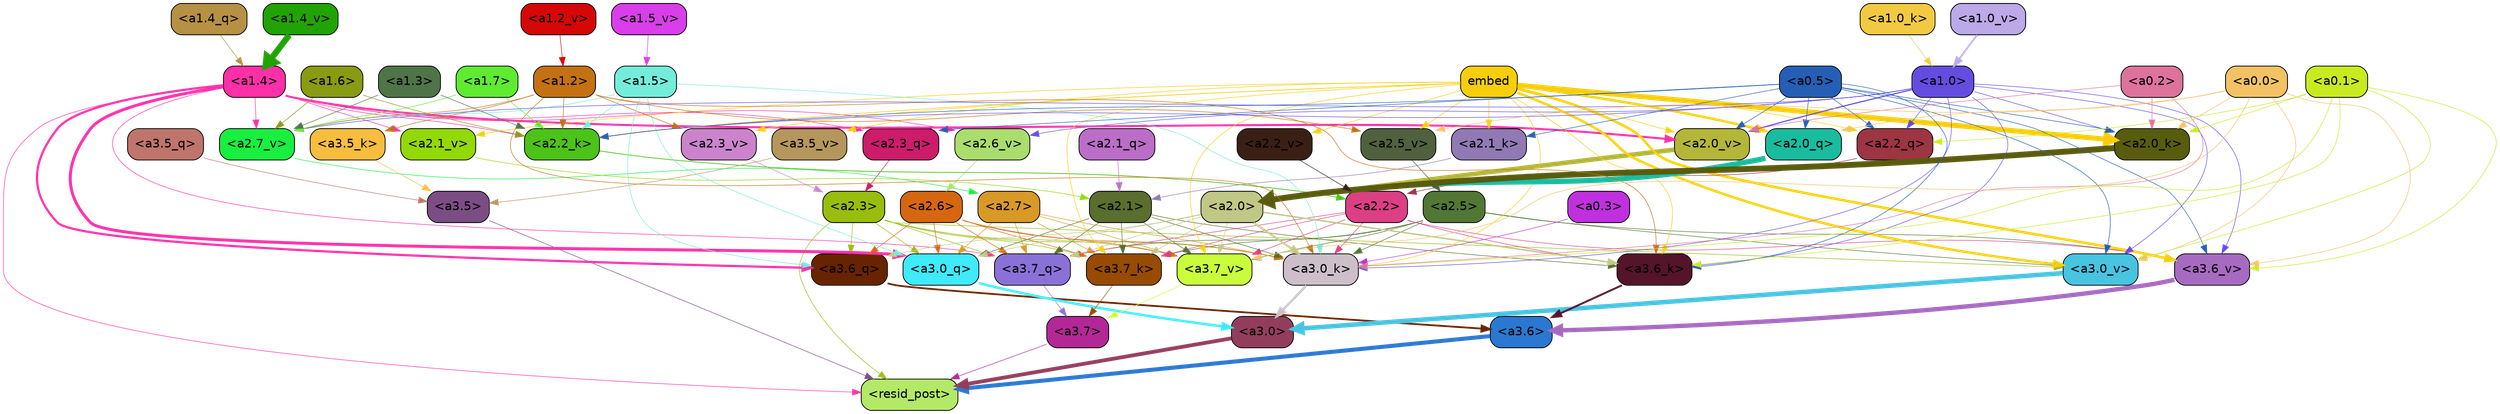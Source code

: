 strict digraph "" {
	graph [bgcolor=transparent,
		layout=dot,
		overlap=false,
		splines=true
	];
	"<a3.7>"	[color=black,
		fillcolor="#b32896",
		fontname=Helvetica,
		shape=box,
		style="filled, rounded"];
	"<resid_post>"	[color=black,
		fillcolor="#b4e967",
		fontname=Helvetica,
		shape=box,
		style="filled, rounded"];
	"<a3.7>" -> "<resid_post>"	[color="#b32896",
		penwidth=0.6];
	"<a3.6>"	[color=black,
		fillcolor="#2a78d1",
		fontname=Helvetica,
		shape=box,
		style="filled, rounded"];
	"<a3.6>" -> "<resid_post>"	[color="#2a78d1",
		penwidth=4.648244500160217];
	"<a3.5>"	[color=black,
		fillcolor="#7c4d85",
		fontname=Helvetica,
		shape=box,
		style="filled, rounded"];
	"<a3.5>" -> "<resid_post>"	[color="#7c4d85",
		penwidth=0.6];
	"<a3.0>"	[color=black,
		fillcolor="#933d5d",
		fontname=Helvetica,
		shape=box,
		style="filled, rounded"];
	"<a3.0>" -> "<resid_post>"	[color="#933d5d",
		penwidth=4.3288813829422];
	"<a2.3>"	[color=black,
		fillcolor="#98bd0d",
		fontname=Helvetica,
		shape=box,
		style="filled, rounded"];
	"<a2.3>" -> "<resid_post>"	[color="#98bd0d",
		penwidth=0.6];
	"<a3.7_q>"	[color=black,
		fillcolor="#8a71d8",
		fontname=Helvetica,
		shape=box,
		style="filled, rounded"];
	"<a2.3>" -> "<a3.7_q>"	[color="#98bd0d",
		penwidth=0.6];
	"<a3.6_q>"	[color=black,
		fillcolor="#682300",
		fontname=Helvetica,
		shape=box,
		style="filled, rounded"];
	"<a2.3>" -> "<a3.6_q>"	[color="#98bd0d",
		penwidth=0.6];
	"<a3.0_q>"	[color=black,
		fillcolor="#3feafa",
		fontname=Helvetica,
		shape=box,
		style="filled, rounded"];
	"<a2.3>" -> "<a3.0_q>"	[color="#98bd0d",
		penwidth=0.6];
	"<a3.7_k>"	[color=black,
		fillcolor="#974b03",
		fontname=Helvetica,
		shape=box,
		style="filled, rounded"];
	"<a2.3>" -> "<a3.7_k>"	[color="#98bd0d",
		penwidth=0.6];
	"<a3.0_k>"	[color=black,
		fillcolor="#ccbfca",
		fontname=Helvetica,
		shape=box,
		style="filled, rounded"];
	"<a2.3>" -> "<a3.0_k>"	[color="#98bd0d",
		penwidth=0.6];
	"<a3.7_v>"	[color=black,
		fillcolor="#c9fd3b",
		fontname=Helvetica,
		shape=box,
		style="filled, rounded"];
	"<a2.3>" -> "<a3.7_v>"	[color="#98bd0d",
		penwidth=0.6];
	"<a3.0_v>"	[color=black,
		fillcolor="#47c4e0",
		fontname=Helvetica,
		shape=box,
		style="filled, rounded"];
	"<a2.3>" -> "<a3.0_v>"	[color="#98bd0d",
		penwidth=0.6];
	"<a1.4>"	[color=black,
		fillcolor="#fe2fa7",
		fontname=Helvetica,
		shape=box,
		style="filled, rounded"];
	"<a1.4>" -> "<resid_post>"	[color="#fe2fa7",
		penwidth=0.6];
	"<a1.4>" -> "<a3.7_q>"	[color="#fe2fa7",
		penwidth=0.6];
	"<a1.4>" -> "<a3.6_q>"	[color="#fe2fa7",
		penwidth=2.5397292599081993];
	"<a1.4>" -> "<a3.0_q>"	[color="#fe2fa7",
		penwidth=3.3985572457313538];
	"<a2.3_q>"	[color=black,
		fillcolor="#cc1c6a",
		fontname=Helvetica,
		shape=box,
		style="filled, rounded"];
	"<a1.4>" -> "<a2.3_q>"	[color="#fe2fa7",
		penwidth=0.6];
	"<a2.2_k>"	[color=black,
		fillcolor="#4cc318",
		fontname=Helvetica,
		shape=box,
		style="filled, rounded"];
	"<a1.4>" -> "<a2.2_k>"	[color="#fe2fa7",
		penwidth=0.6];
	"<a2.7_v>"	[color=black,
		fillcolor="#19ef3f",
		fontname=Helvetica,
		shape=box,
		style="filled, rounded"];
	"<a1.4>" -> "<a2.7_v>"	[color="#fe2fa7",
		penwidth=0.6];
	"<a2.6_v>"	[color=black,
		fillcolor="#aadd6e",
		fontname=Helvetica,
		shape=box,
		style="filled, rounded"];
	"<a1.4>" -> "<a2.6_v>"	[color="#fe2fa7",
		penwidth=0.6];
	"<a2.1_v>"	[color=black,
		fillcolor="#92d907",
		fontname=Helvetica,
		shape=box,
		style="filled, rounded"];
	"<a1.4>" -> "<a2.1_v>"	[color="#fe2fa7",
		penwidth=0.6];
	"<a2.0_v>"	[color=black,
		fillcolor="#b4b639",
		fontname=Helvetica,
		shape=box,
		style="filled, rounded"];
	"<a1.4>" -> "<a2.0_v>"	[color="#fe2fa7",
		penwidth=2.3308929204940796];
	"<a3.7_q>" -> "<a3.7>"	[color="#8a71d8",
		penwidth=0.6];
	"<a3.6_q>" -> "<a3.6>"	[color="#682300",
		penwidth=2.03758105635643];
	"<a3.5_q>"	[color=black,
		fillcolor="#bf756b",
		fontname=Helvetica,
		shape=box,
		style="filled, rounded"];
	"<a3.5_q>" -> "<a3.5>"	[color="#bf756b",
		penwidth=0.6];
	"<a3.0_q>" -> "<a3.0>"	[color="#3feafa",
		penwidth=2.8638100624084473];
	"<a3.7_k>" -> "<a3.7>"	[color="#974b03",
		penwidth=0.6];
	"<a3.6_k>"	[color=black,
		fillcolor="#54142a",
		fontname=Helvetica,
		shape=box,
		style="filled, rounded"];
	"<a3.6_k>" -> "<a3.6>"	[color="#54142a",
		penwidth=2.174198240041733];
	"<a3.5_k>"	[color=black,
		fillcolor="#f7bd3f",
		fontname=Helvetica,
		shape=box,
		style="filled, rounded"];
	"<a3.5_k>" -> "<a3.5>"	[color="#f7bd3f",
		penwidth=0.6];
	"<a3.0_k>" -> "<a3.0>"	[color="#ccbfca",
		penwidth=2.6274144649505615];
	"<a3.7_v>" -> "<a3.7>"	[color="#c9fd3b",
		penwidth=0.6];
	"<a3.6_v>"	[color=black,
		fillcolor="#a76ac1",
		fontname=Helvetica,
		shape=box,
		style="filled, rounded"];
	"<a3.6_v>" -> "<a3.6>"	[color="#a76ac1",
		penwidth=5.002329230308533];
	"<a3.5_v>"	[color=black,
		fillcolor="#b5965d",
		fontname=Helvetica,
		shape=box,
		style="filled, rounded"];
	"<a3.5_v>" -> "<a3.5>"	[color="#b5965d",
		penwidth=0.6];
	"<a3.0_v>" -> "<a3.0>"	[color="#47c4e0",
		penwidth=5.188832879066467];
	"<a2.7>"	[color=black,
		fillcolor="#d99927",
		fontname=Helvetica,
		shape=box,
		style="filled, rounded"];
	"<a2.7>" -> "<a3.7_q>"	[color="#d99927",
		penwidth=0.6];
	"<a2.7>" -> "<a3.0_q>"	[color="#d99927",
		penwidth=0.6];
	"<a2.7>" -> "<a3.7_k>"	[color="#d99927",
		penwidth=0.6];
	"<a2.7>" -> "<a3.0_k>"	[color="#d99927",
		penwidth=0.6];
	"<a2.7>" -> "<a3.7_v>"	[color="#d99927",
		penwidth=0.6];
	"<a2.6>"	[color=black,
		fillcolor="#d66710",
		fontname=Helvetica,
		shape=box,
		style="filled, rounded"];
	"<a2.6>" -> "<a3.7_q>"	[color="#d66710",
		penwidth=0.6];
	"<a2.6>" -> "<a3.6_q>"	[color="#d66710",
		penwidth=0.6];
	"<a2.6>" -> "<a3.0_q>"	[color="#d66710",
		penwidth=0.6];
	"<a2.6>" -> "<a3.7_k>"	[color="#d66710",
		penwidth=0.6];
	"<a2.6>" -> "<a3.0_k>"	[color="#d66710",
		penwidth=0.6];
	"<a2.6>" -> "<a3.7_v>"	[color="#d66710",
		penwidth=0.6];
	"<a2.5>"	[color=black,
		fillcolor="#517735",
		fontname=Helvetica,
		shape=box,
		style="filled, rounded"];
	"<a2.5>" -> "<a3.7_q>"	[color="#517735",
		penwidth=0.6];
	"<a2.5>" -> "<a3.7_k>"	[color="#517735",
		penwidth=0.6];
	"<a2.5>" -> "<a3.0_k>"	[color="#517735",
		penwidth=0.6];
	"<a2.5>" -> "<a3.7_v>"	[color="#517735",
		penwidth=0.6];
	"<a2.5>" -> "<a3.6_v>"	[color="#517735",
		penwidth=0.6];
	"<a2.5>" -> "<a3.0_v>"	[color="#517735",
		penwidth=0.6];
	"<a2.2>"	[color=black,
		fillcolor="#dd3f85",
		fontname=Helvetica,
		shape=box,
		style="filled, rounded"];
	"<a2.2>" -> "<a3.7_q>"	[color="#dd3f85",
		penwidth=0.6];
	"<a2.2>" -> "<a3.7_k>"	[color="#dd3f85",
		penwidth=0.6];
	"<a2.2>" -> "<a3.6_k>"	[color="#dd3f85",
		penwidth=0.6];
	"<a2.2>" -> "<a3.0_k>"	[color="#dd3f85",
		penwidth=0.6];
	"<a2.2>" -> "<a3.7_v>"	[color="#dd3f85",
		penwidth=0.6];
	"<a2.2>" -> "<a3.6_v>"	[color="#dd3f85",
		penwidth=0.6];
	"<a2.1>"	[color=black,
		fillcolor="#5a6e2e",
		fontname=Helvetica,
		shape=box,
		style="filled, rounded"];
	"<a2.1>" -> "<a3.7_q>"	[color="#5a6e2e",
		penwidth=0.6];
	"<a2.1>" -> "<a3.0_q>"	[color="#5a6e2e",
		penwidth=0.6];
	"<a2.1>" -> "<a3.7_k>"	[color="#5a6e2e",
		penwidth=0.6];
	"<a2.1>" -> "<a3.6_k>"	[color="#5a6e2e",
		penwidth=0.6];
	"<a2.1>" -> "<a3.0_k>"	[color="#5a6e2e",
		penwidth=0.6];
	"<a2.1>" -> "<a3.7_v>"	[color="#5a6e2e",
		penwidth=0.6];
	"<a2.0>"	[color=black,
		fillcolor="#c1c785",
		fontname=Helvetica,
		shape=box,
		style="filled, rounded"];
	"<a2.0>" -> "<a3.7_q>"	[color="#c1c785",
		penwidth=0.6];
	"<a2.0>" -> "<a3.6_q>"	[color="#c1c785",
		penwidth=0.6];
	"<a2.0>" -> "<a3.0_q>"	[color="#c1c785",
		penwidth=0.6];
	"<a2.0>" -> "<a3.7_k>"	[color="#c1c785",
		penwidth=0.6];
	"<a2.0>" -> "<a3.6_k>"	[color="#c1c785",
		penwidth=1.5717863738536835];
	"<a2.0>" -> "<a3.0_k>"	[color="#c1c785",
		penwidth=2.205150544643402];
	"<a2.0>" -> "<a3.7_v>"	[color="#c1c785",
		penwidth=0.6];
	"<a1.5>"	[color=black,
		fillcolor="#73edda",
		fontname=Helvetica,
		shape=box,
		style="filled, rounded"];
	"<a1.5>" -> "<a3.6_q>"	[color="#73edda",
		penwidth=0.6];
	"<a1.5>" -> "<a3.0_q>"	[color="#73edda",
		penwidth=0.6];
	"<a1.5>" -> "<a3.0_k>"	[color="#73edda",
		penwidth=0.6];
	"<a1.5>" -> "<a2.2_k>"	[color="#73edda",
		penwidth=0.6];
	"<a1.5>" -> "<a2.7_v>"	[color="#73edda",
		penwidth=0.6];
	embed	[color=black,
		fillcolor="#f7ce0b",
		fontname=Helvetica,
		shape=box,
		style="filled, rounded"];
	embed -> "<a3.7_k>"	[color="#f7ce0b",
		penwidth=0.6];
	embed -> "<a3.6_k>"	[color="#f7ce0b",
		penwidth=0.6];
	embed -> "<a3.0_k>"	[color="#f7ce0b",
		penwidth=0.6];
	embed -> "<a3.7_v>"	[color="#f7ce0b",
		penwidth=0.6];
	embed -> "<a3.6_v>"	[color="#f7ce0b",
		penwidth=2.882729172706604];
	embed -> "<a3.5_v>"	[color="#f7ce0b",
		penwidth=0.6];
	embed -> "<a3.0_v>"	[color="#f7ce0b",
		penwidth=2.812090039253235];
	"<a2.2_q>"	[color=black,
		fillcolor="#9d3543",
		fontname=Helvetica,
		shape=box,
		style="filled, rounded"];
	embed -> "<a2.2_q>"	[color="#f7ce0b",
		penwidth=0.6];
	"<a2.0_q>"	[color=black,
		fillcolor="#19bc9f",
		fontname=Helvetica,
		shape=box,
		style="filled, rounded"];
	embed -> "<a2.0_q>"	[color="#f7ce0b",
		penwidth=2.773140072822571];
	embed -> "<a2.2_k>"	[color="#f7ce0b",
		penwidth=0.6694881916046143];
	"<a2.1_k>"	[color=black,
		fillcolor="#917ab4",
		fontname=Helvetica,
		shape=box,
		style="filled, rounded"];
	embed -> "<a2.1_k>"	[color="#f7ce0b",
		penwidth=0.6];
	"<a2.0_k>"	[color=black,
		fillcolor="#595b0e",
		fontname=Helvetica,
		shape=box,
		style="filled, rounded"];
	embed -> "<a2.0_k>"	[color="#f7ce0b",
		penwidth=5.809704422950745];
	"<a2.5_v>"	[color=black,
		fillcolor="#4f613d",
		fontname=Helvetica,
		shape=box,
		style="filled, rounded"];
	embed -> "<a2.5_v>"	[color="#f7ce0b",
		penwidth=0.6];
	"<a2.3_v>"	[color=black,
		fillcolor="#cb84cc",
		fontname=Helvetica,
		shape=box,
		style="filled, rounded"];
	embed -> "<a2.3_v>"	[color="#f7ce0b",
		penwidth=0.6];
	"<a2.2_v>"	[color=black,
		fillcolor="#3a1f15",
		fontname=Helvetica,
		shape=box,
		style="filled, rounded"];
	embed -> "<a2.2_v>"	[color="#f7ce0b",
		penwidth=0.6];
	embed -> "<a2.1_v>"	[color="#f7ce0b",
		penwidth=0.6];
	embed -> "<a2.0_v>"	[color="#f7ce0b",
		penwidth=0.6];
	"<a1.2>"	[color=black,
		fillcolor="#c37113",
		fontname=Helvetica,
		shape=box,
		style="filled, rounded"];
	"<a1.2>" -> "<a3.6_k>"	[color="#c37113",
		penwidth=0.6];
	"<a1.2>" -> "<a3.5_k>"	[color="#c37113",
		penwidth=0.6];
	"<a1.2>" -> "<a3.0_k>"	[color="#c37113",
		penwidth=0.6];
	"<a1.2>" -> "<a2.2_k>"	[color="#c37113",
		penwidth=0.6];
	"<a1.2>" -> "<a2.7_v>"	[color="#c37113",
		penwidth=0.6];
	"<a1.2>" -> "<a2.5_v>"	[color="#c37113",
		penwidth=0.6];
	"<a1.2>" -> "<a2.3_v>"	[color="#c37113",
		penwidth=0.6];
	"<a1.0>"	[color=black,
		fillcolor="#644ce1",
		fontname=Helvetica,
		shape=box,
		style="filled, rounded"];
	"<a1.0>" -> "<a3.6_k>"	[color="#644ce1",
		penwidth=0.6];
	"<a1.0>" -> "<a3.0_k>"	[color="#644ce1",
		penwidth=0.6];
	"<a1.0>" -> "<a3.6_v>"	[color="#644ce1",
		penwidth=0.6];
	"<a1.0>" -> "<a3.0_v>"	[color="#644ce1",
		penwidth=0.6];
	"<a1.0>" -> "<a2.2_q>"	[color="#644ce1",
		penwidth=0.6];
	"<a1.0>" -> "<a2.2_k>"	[color="#644ce1",
		penwidth=0.6];
	"<a1.0>" -> "<a2.0_k>"	[color="#644ce1",
		penwidth=0.6];
	"<a1.0>" -> "<a2.7_v>"	[color="#644ce1",
		penwidth=0.6];
	"<a1.0>" -> "<a2.6_v>"	[color="#644ce1",
		penwidth=0.6];
	"<a1.0>" -> "<a2.0_v>"	[color="#644ce1",
		penwidth=1.2632839679718018];
	"<a0.5>"	[color=black,
		fillcolor="#255fb5",
		fontname=Helvetica,
		shape=box,
		style="filled, rounded"];
	"<a0.5>" -> "<a3.6_k>"	[color="#255fb5",
		penwidth=0.6];
	"<a0.5>" -> "<a3.6_v>"	[color="#255fb5",
		penwidth=0.6];
	"<a0.5>" -> "<a3.0_v>"	[color="#255fb5",
		penwidth=0.6281400918960571];
	"<a0.5>" -> "<a2.3_q>"	[color="#255fb5",
		penwidth=0.6];
	"<a0.5>" -> "<a2.2_q>"	[color="#255fb5",
		penwidth=0.6];
	"<a0.5>" -> "<a2.0_q>"	[color="#255fb5",
		penwidth=0.6];
	"<a0.5>" -> "<a2.2_k>"	[color="#255fb5",
		penwidth=0.6];
	"<a0.5>" -> "<a2.1_k>"	[color="#255fb5",
		penwidth=0.6];
	"<a0.5>" -> "<a2.0_k>"	[color="#255fb5",
		penwidth=0.6196913719177246];
	"<a0.5>" -> "<a2.0_v>"	[color="#255fb5",
		penwidth=0.6];
	"<a0.1>"	[color=black,
		fillcolor="#c8eb1f",
		fontname=Helvetica,
		shape=box,
		style="filled, rounded"];
	"<a0.1>" -> "<a3.6_k>"	[color="#c8eb1f",
		penwidth=0.6];
	"<a0.1>" -> "<a3.0_k>"	[color="#c8eb1f",
		penwidth=0.6];
	"<a0.1>" -> "<a3.6_v>"	[color="#c8eb1f",
		penwidth=0.6];
	"<a0.1>" -> "<a3.0_v>"	[color="#c8eb1f",
		penwidth=0.6];
	"<a0.1>" -> "<a2.2_q>"	[color="#c8eb1f",
		penwidth=0.6];
	"<a0.1>" -> "<a2.0_k>"	[color="#c8eb1f",
		penwidth=0.6];
	"<a0.3>"	[color=black,
		fillcolor="#c030df",
		fontname=Helvetica,
		shape=box,
		style="filled, rounded"];
	"<a0.3>" -> "<a3.0_k>"	[color="#c030df",
		penwidth=0.6];
	"<a0.2>"	[color=black,
		fillcolor="#dd739c",
		fontname=Helvetica,
		shape=box,
		style="filled, rounded"];
	"<a0.2>" -> "<a3.0_k>"	[color="#dd739c",
		penwidth=0.6];
	"<a0.2>" -> "<a2.0_k>"	[color="#dd739c",
		penwidth=0.6];
	"<a0.2>" -> "<a2.0_v>"	[color="#dd739c",
		penwidth=0.6];
	"<a0.0>"	[color=black,
		fillcolor="#f2c265",
		fontname=Helvetica,
		shape=box,
		style="filled, rounded"];
	"<a0.0>" -> "<a3.7_v>"	[color="#f2c265",
		penwidth=0.6];
	"<a0.0>" -> "<a3.6_v>"	[color="#f2c265",
		penwidth=0.6];
	"<a0.0>" -> "<a3.0_v>"	[color="#f2c265",
		penwidth=0.6];
	"<a0.0>" -> "<a2.0_q>"	[color="#f2c265",
		penwidth=0.6];
	"<a0.0>" -> "<a2.0_k>"	[color="#f2c265",
		penwidth=0.6];
	"<a0.0>" -> "<a2.5_v>"	[color="#f2c265",
		penwidth=0.6];
	"<a2.3_q>" -> "<a2.3>"	[color="#cc1c6a",
		penwidth=0.6];
	"<a2.2_q>" -> "<a2.2>"	[color="#9d3543",
		penwidth=0.6299107074737549];
	"<a2.1_q>"	[color=black,
		fillcolor="#bb6ec7",
		fontname=Helvetica,
		shape=box,
		style="filled, rounded"];
	"<a2.1_q>" -> "<a2.1>"	[color="#bb6ec7",
		penwidth=0.6];
	"<a2.0_q>" -> "<a2.0>"	[color="#19bc9f",
		penwidth=6.081655263900757];
	"<a2.2_k>" -> "<a2.2>"	[color="#4cc318",
		penwidth=0.8337457180023193];
	"<a2.1_k>" -> "<a2.1>"	[color="#917ab4",
		penwidth=0.6];
	"<a2.0_k>" -> "<a2.0>"	[color="#595b0e",
		penwidth=6.795950889587402];
	"<a2.7_v>" -> "<a2.7>"	[color="#19ef3f",
		penwidth=0.6];
	"<a2.6_v>" -> "<a2.6>"	[color="#aadd6e",
		penwidth=0.6];
	"<a2.5_v>" -> "<a2.5>"	[color="#4f613d",
		penwidth=0.6];
	"<a2.3_v>" -> "<a2.3>"	[color="#cb84cc",
		penwidth=0.6];
	"<a2.2_v>" -> "<a2.2>"	[color="#3a1f15",
		penwidth=0.6];
	"<a2.1_v>" -> "<a2.1>"	[color="#92d907",
		penwidth=0.6];
	"<a2.0_v>" -> "<a2.0>"	[color="#b4b639",
		penwidth=5.211444020271301];
	"<a1.7>"	[color=black,
		fillcolor="#5feb30",
		fontname=Helvetica,
		shape=box,
		style="filled, rounded"];
	"<a1.7>" -> "<a2.2_k>"	[color="#5feb30",
		penwidth=0.6];
	"<a1.7>" -> "<a2.7_v>"	[color="#5feb30",
		penwidth=0.6];
	"<a1.6>"	[color=black,
		fillcolor="#899a13",
		fontname=Helvetica,
		shape=box,
		style="filled, rounded"];
	"<a1.6>" -> "<a2.2_k>"	[color="#899a13",
		penwidth=0.6];
	"<a1.6>" -> "<a2.7_v>"	[color="#899a13",
		penwidth=0.6];
	"<a1.3>"	[color=black,
		fillcolor="#4f7447",
		fontname=Helvetica,
		shape=box,
		style="filled, rounded"];
	"<a1.3>" -> "<a2.2_k>"	[color="#4f7447",
		penwidth=0.6];
	"<a1.3>" -> "<a2.7_v>"	[color="#4f7447",
		penwidth=0.6];
	"<a1.4_q>"	[color=black,
		fillcolor="#b69143",
		fontname=Helvetica,
		shape=box,
		style="filled, rounded"];
	"<a1.4_q>" -> "<a1.4>"	[color="#b69143",
		penwidth=0.6];
	"<a1.0_k>"	[color=black,
		fillcolor="#f2ca42",
		fontname=Helvetica,
		shape=box,
		style="filled, rounded"];
	"<a1.0_k>" -> "<a1.0>"	[color="#f2ca42",
		penwidth=0.6];
	"<a1.5_v>"	[color=black,
		fillcolor="#da3eea",
		fontname=Helvetica,
		shape=box,
		style="filled, rounded"];
	"<a1.5_v>" -> "<a1.5>"	[color="#da3eea",
		penwidth=0.6];
	"<a1.4_v>"	[color=black,
		fillcolor="#21a305",
		fontname=Helvetica,
		shape=box,
		style="filled, rounded"];
	"<a1.4_v>" -> "<a1.4>"	[color="#21a305",
		penwidth=7.066803693771362];
	"<a1.2_v>"	[color=black,
		fillcolor="#d50707",
		fontname=Helvetica,
		shape=box,
		style="filled, rounded"];
	"<a1.2_v>" -> "<a1.2>"	[color="#d50707",
		penwidth=0.6];
	"<a1.0_v>"	[color=black,
		fillcolor="#bba9e8",
		fontname=Helvetica,
		shape=box,
		style="filled, rounded"];
	"<a1.0_v>" -> "<a1.0>"	[color="#bba9e8",
		penwidth=1.970656156539917];
}
